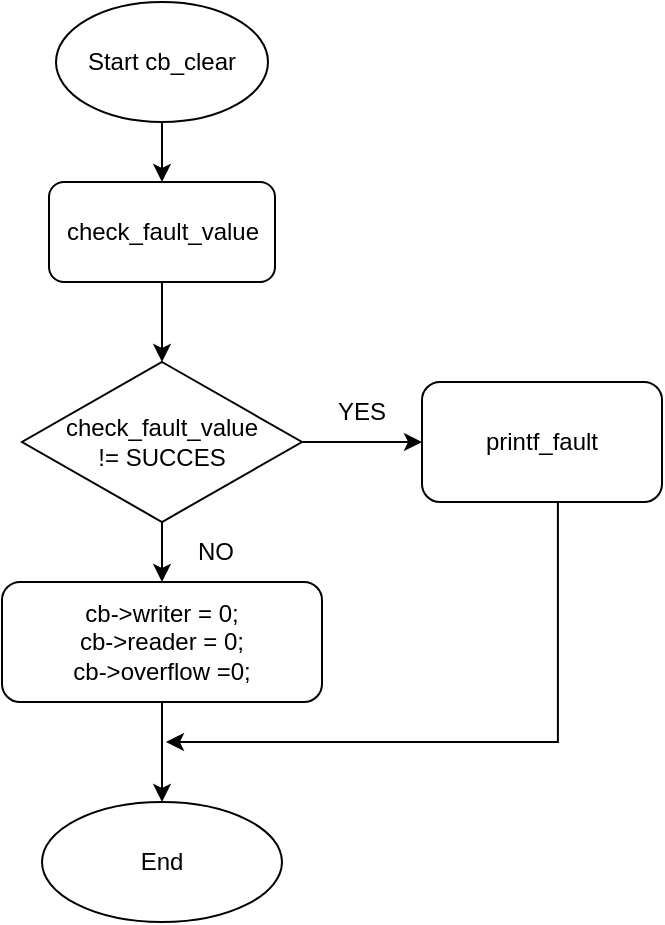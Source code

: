 <mxfile version="22.1.17" type="github">
  <diagram name="Trang-1" id="vqjIupOKcfpHjEde7ouQ">
    <mxGraphModel dx="1035" dy="511" grid="1" gridSize="10" guides="1" tooltips="1" connect="1" arrows="1" fold="1" page="1" pageScale="1" pageWidth="827" pageHeight="1169" math="0" shadow="0">
      <root>
        <mxCell id="0" />
        <mxCell id="1" parent="0" />
        <mxCell id="z88DzLYju7Mdb2GUH0oX-5" style="edgeStyle=orthogonalEdgeStyle;rounded=0;orthogonalLoop=1;jettySize=auto;html=1;entryX=0.5;entryY=0;entryDx=0;entryDy=0;" parent="1" source="z88DzLYju7Mdb2GUH0oX-2" target="z88DzLYju7Mdb2GUH0oX-4" edge="1">
          <mxGeometry relative="1" as="geometry" />
        </mxCell>
        <mxCell id="z88DzLYju7Mdb2GUH0oX-2" value="Start cb_clear" style="ellipse;whiteSpace=wrap;html=1;" parent="1" vertex="1">
          <mxGeometry x="347" y="220" width="106" height="60" as="geometry" />
        </mxCell>
        <mxCell id="z88DzLYju7Mdb2GUH0oX-11" style="edgeStyle=orthogonalEdgeStyle;rounded=0;orthogonalLoop=1;jettySize=auto;html=1;entryX=0.5;entryY=0;entryDx=0;entryDy=0;" parent="1" source="z88DzLYju7Mdb2GUH0oX-4" target="z88DzLYju7Mdb2GUH0oX-7" edge="1">
          <mxGeometry relative="1" as="geometry" />
        </mxCell>
        <mxCell id="z88DzLYju7Mdb2GUH0oX-4" value="check_fault_value" style="rounded=1;whiteSpace=wrap;html=1;" parent="1" vertex="1">
          <mxGeometry x="343.5" y="310" width="113" height="50" as="geometry" />
        </mxCell>
        <mxCell id="z88DzLYju7Mdb2GUH0oX-9" style="edgeStyle=orthogonalEdgeStyle;rounded=0;orthogonalLoop=1;jettySize=auto;html=1;" parent="1" source="z88DzLYju7Mdb2GUH0oX-7" target="z88DzLYju7Mdb2GUH0oX-8" edge="1">
          <mxGeometry relative="1" as="geometry" />
        </mxCell>
        <mxCell id="z88DzLYju7Mdb2GUH0oX-17" style="edgeStyle=orthogonalEdgeStyle;rounded=0;orthogonalLoop=1;jettySize=auto;html=1;entryX=0.5;entryY=0;entryDx=0;entryDy=0;" parent="1" source="z88DzLYju7Mdb2GUH0oX-7" target="z88DzLYju7Mdb2GUH0oX-10" edge="1">
          <mxGeometry relative="1" as="geometry" />
        </mxCell>
        <mxCell id="z88DzLYju7Mdb2GUH0oX-7" value="check_fault_value&lt;br&gt;!= SUCCES" style="rhombus;whiteSpace=wrap;html=1;" parent="1" vertex="1">
          <mxGeometry x="330" y="400" width="140" height="80" as="geometry" />
        </mxCell>
        <mxCell id="z88DzLYju7Mdb2GUH0oX-20" style="edgeStyle=orthogonalEdgeStyle;rounded=0;orthogonalLoop=1;jettySize=auto;html=1;" parent="1" edge="1">
          <mxGeometry relative="1" as="geometry">
            <mxPoint x="401.97" y="590" as="targetPoint" />
            <mxPoint x="596.47" y="410" as="sourcePoint" />
            <Array as="points">
              <mxPoint x="597.97" y="410" />
              <mxPoint x="597.97" y="590" />
            </Array>
          </mxGeometry>
        </mxCell>
        <mxCell id="z88DzLYju7Mdb2GUH0oX-8" value="printf_fault" style="rounded=1;whiteSpace=wrap;html=1;" parent="1" vertex="1">
          <mxGeometry x="530" y="410" width="120" height="60" as="geometry" />
        </mxCell>
        <mxCell id="z88DzLYju7Mdb2GUH0oX-19" style="edgeStyle=orthogonalEdgeStyle;rounded=0;orthogonalLoop=1;jettySize=auto;html=1;entryX=0.5;entryY=0;entryDx=0;entryDy=0;" parent="1" source="z88DzLYju7Mdb2GUH0oX-10" target="z88DzLYju7Mdb2GUH0oX-18" edge="1">
          <mxGeometry relative="1" as="geometry" />
        </mxCell>
        <mxCell id="z88DzLYju7Mdb2GUH0oX-10" value="cb-&amp;gt;writer = 0;&lt;br&gt;cb-&amp;gt;reader = 0;&lt;br&gt;cb-&amp;gt;overflow =0;" style="rounded=1;whiteSpace=wrap;html=1;" parent="1" vertex="1">
          <mxGeometry x="320" y="510" width="160" height="60" as="geometry" />
        </mxCell>
        <mxCell id="z88DzLYju7Mdb2GUH0oX-13" value="YES" style="text;html=1;strokeColor=none;fillColor=none;align=center;verticalAlign=middle;whiteSpace=wrap;rounded=0;" parent="1" vertex="1">
          <mxGeometry x="470" y="410" width="60" height="30" as="geometry" />
        </mxCell>
        <mxCell id="z88DzLYju7Mdb2GUH0oX-15" value="NO" style="text;html=1;strokeColor=none;fillColor=none;align=center;verticalAlign=middle;whiteSpace=wrap;rounded=0;" parent="1" vertex="1">
          <mxGeometry x="396.5" y="480" width="60" height="30" as="geometry" />
        </mxCell>
        <mxCell id="z88DzLYju7Mdb2GUH0oX-18" value="End" style="ellipse;whiteSpace=wrap;html=1;" parent="1" vertex="1">
          <mxGeometry x="340" y="620" width="120" height="60" as="geometry" />
        </mxCell>
      </root>
    </mxGraphModel>
  </diagram>
</mxfile>
